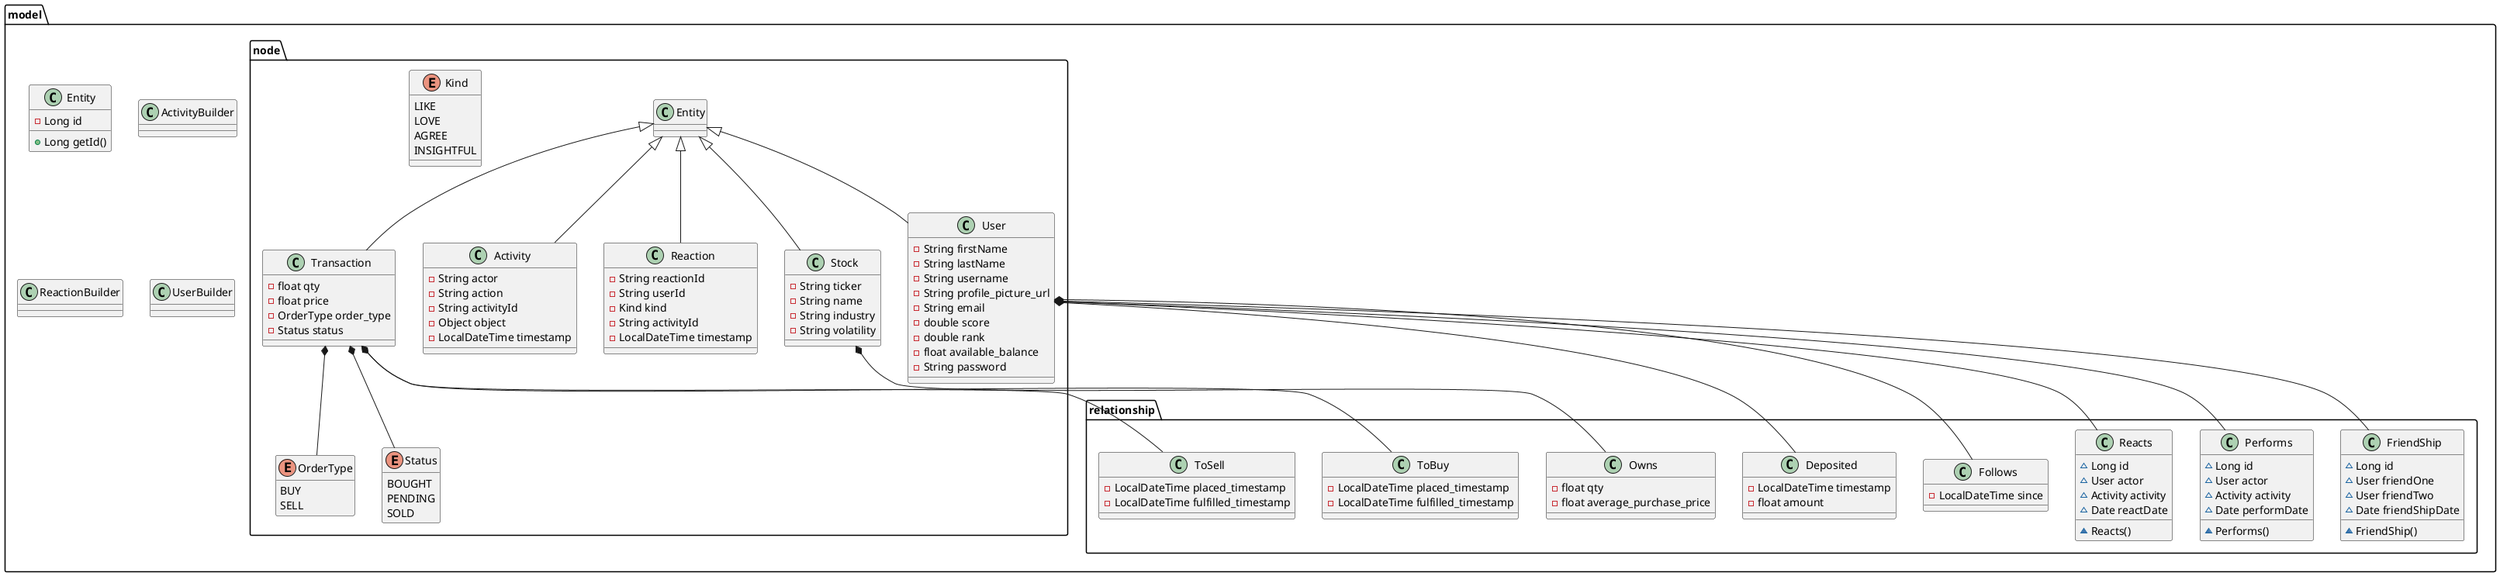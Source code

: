 @startuml

package model {
    class Entity {
        -Long id
        +Long getId()
    }

    class ActivityBuilder {}

    class ReactionBuilder {}

    class UserBuilder {}

    package node {
        class User extends Entity {
            -String firstName
            -String lastName
            -String username
            -String profile_picture_url
            -String email
            -double score
            -double rank
            -float available_balance
            -String password
        }
        class Activity extends Entity {
            -String actor
            -String action
            -String activityId
            -Object object
            -LocalDateTime timestamp
        }

        class Reaction extends Entity {
            -String reactionId
            -String userId
            -Kind kind
            -String activityId
            -LocalDateTime timestamp
        }

        class Stock extends Entity {
            -String ticker
            -String name
            -String industry
            -String volatility
        }

        class Transaction extends Entity {
            -float qty
            -float price
            -OrderType order_type
            -Status status
        }

        enum OrderType {
            BUY
            SELL
        }

        enum Status {
            BOUGHT
            PENDING
            SOLD
        }

        enum Kind {
            LIKE
            LOVE
            AGREE
            INSIGHTFUL
        }

        hide OrderType methods
        hide Status methods
    }

    package relationship {
        class FriendShip {
            ~Long id
            ~User friendOne
            ~User friendTwo
            ~Date friendShipDate
            ~FriendShip()
        }

        class Performs {
            ~Long id
            ~User actor
            ~Activity activity
            ~Date performDate
            ~Performs()
        }

        class Reacts {
            ~Long id
            ~User actor
            ~Activity activity
            ~Date reactDate
            ~Reacts()
        }

        class Follows {
            -LocalDateTime since
        }

        class Deposited {
            -LocalDateTime timestamp
            -float amount
        }

        class Owns {
            -float qty
            -float average_purchase_price
        }

        class ToBuy {
            -LocalDateTime placed_timestamp
            -LocalDateTime fulfilled_timestamp
        }

        class ToSell {
            -LocalDateTime placed_timestamp
            -LocalDateTime fulfilled_timestamp
        }
    }

   /'
    ' Relationships
    '/
    Transaction *-- OrderType
    Transaction *-- Status

    User *-- FriendShip
    User *-- Follows
    User *-- Deposited
    User *-- Performs
    User *-- Reacts

    Stock *-- Owns

    Transaction *-- ToBuy
    Transaction *-- ToSell
}

@enduml
